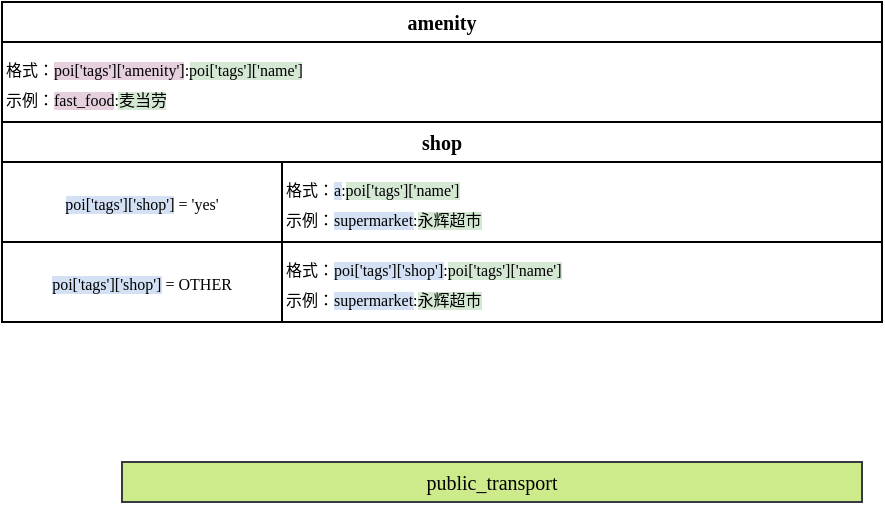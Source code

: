 <mxfile version="26.2.8">
  <diagram name="第 1 页" id="5GmKmM-aRcAU6IhC1Y0I">
    <mxGraphModel dx="571" dy="314" grid="1" gridSize="10" guides="1" tooltips="1" connect="1" arrows="1" fold="1" page="1" pageScale="1" pageWidth="1654" pageHeight="1169" math="0" shadow="0">
      <root>
        <mxCell id="0" />
        <mxCell id="1" parent="0" />
        <mxCell id="-z_SpKmIsZgEhdyyi4K2-20" value="&lt;span style=&quot;&quot; lang=&quot;EN-US&quot;&gt;&lt;font face=&quot;Maple Mono CN&quot; style=&quot;font-size: 10px;&quot;&gt;&lt;b style=&quot;&quot;&gt;amenity&lt;/b&gt;&lt;/font&gt;&lt;/span&gt;" style="rounded=0;whiteSpace=wrap;html=1;gradientDirection=north;align=center;" vertex="1" parent="1">
          <mxGeometry x="200" y="280" width="440" height="20" as="geometry" />
        </mxCell>
        <mxCell id="-z_SpKmIsZgEhdyyi4K2-22" value="&lt;font style=&quot;font-size: 10px;&quot; face=&quot;Comic Sans MS&quot;&gt;public_transport&lt;/font&gt;" style="rounded=0;whiteSpace=wrap;html=1;align=center;fillColor=#cdeb8b;strokeColor=#36393d;" vertex="1" parent="1">
          <mxGeometry x="260" y="510" width="370" height="20" as="geometry" />
        </mxCell>
        <mxCell id="-z_SpKmIsZgEhdyyi4K2-26" value="&lt;font style=&quot;font-size: 10px;&quot; face=&quot;Comic Sans MS&quot;&gt;&lt;b&gt;shop&lt;/b&gt;&lt;/font&gt;" style="rounded=0;whiteSpace=wrap;html=1;align=center;" vertex="1" parent="1">
          <mxGeometry x="200" y="340" width="440" height="20" as="geometry" />
        </mxCell>
        <mxCell id="-z_SpKmIsZgEhdyyi4K2-27" value="&lt;font face=&quot;Maple Mono CN&quot;&gt;&lt;font style=&quot;font-size: 8px;&quot;&gt;格式：&lt;span style=&quot;background-color: rgb(230, 208, 222);&quot;&gt;poi[&#39;tags&#39;][&#39;amenity&#39;]&lt;/span&gt;:&lt;/font&gt;&lt;span style=&quot;font-size: 8px; background-color: rgb(213, 232, 212);&quot;&gt;poi[&#39;tags&#39;][&#39;name&#39;]&lt;/span&gt;&lt;/font&gt;&lt;div&gt;&lt;font face=&quot;Maple Mono CN&quot;&gt;&lt;font style=&quot;font-size: 8px;&quot;&gt;示例&lt;/font&gt;&lt;font style=&quot;font-size: 8px;&quot;&gt;：&lt;/font&gt;&lt;/font&gt;&lt;span style=&quot;font-size: 8px;&quot;&gt;&lt;font style=&quot;&quot; face=&quot;Maple Mono CN&quot;&gt;&lt;span style=&quot;background-color: rgb(230, 208, 222);&quot;&gt;fast_food&lt;/span&gt;:&lt;span style=&quot;background-color: rgb(213, 232, 212);&quot;&gt;麦当劳&lt;/span&gt;&lt;/font&gt;&lt;/span&gt;&lt;/div&gt;" style="rounded=0;whiteSpace=wrap;html=1;align=left;" vertex="1" parent="1">
          <mxGeometry x="200" y="300" width="440" height="40" as="geometry" />
        </mxCell>
        <mxCell id="-z_SpKmIsZgEhdyyi4K2-29" value="&lt;font face=&quot;Maple Mono CN&quot;&gt;&lt;font style=&quot;font-size: 8px;&quot;&gt;格式：&lt;span style=&quot;background-color: rgb(212, 225, 245);&quot;&gt;a&lt;/span&gt;:&lt;/font&gt;&lt;span style=&quot;font-size: 8px; background-color: rgb(213, 232, 212);&quot;&gt;poi[&#39;tags&#39;][&#39;name&#39;]&lt;/span&gt;&lt;/font&gt;&lt;div&gt;&lt;font style=&quot;font-family: &amp;quot;Maple Mono CN&amp;quot;; font-size: 8px;&quot;&gt;示例&lt;/font&gt;&lt;font style=&quot;font-family: &amp;quot;Maple Mono CN&amp;quot;; font-size: 8px;&quot;&gt;：&lt;/font&gt;&lt;font style=&quot;&quot; face=&quot;Maple Mono CN&quot;&gt;&lt;span style=&quot;font-size: 8px; background-color: rgb(212, 225, 245);&quot;&gt;supermarket&lt;/span&gt;&lt;/font&gt;&lt;span style=&quot;font-family: &amp;quot;Maple Mono CN&amp;quot;; font-size: 8px; background-color: transparent; color: light-dark(rgb(0, 0, 0), rgb(255, 255, 255));&quot;&gt;:&lt;/span&gt;&lt;span style=&quot;font-family: &amp;quot;Maple Mono CN&amp;quot;; font-size: 8px; color: light-dark(rgb(0, 0, 0), rgb(255, 255, 255)); background-color: rgb(213, 232, 212);&quot;&gt;永辉超市&lt;/span&gt;&lt;/div&gt;" style="rounded=0;whiteSpace=wrap;html=1;align=left;" vertex="1" parent="1">
          <mxGeometry x="340" y="360" width="300" height="40" as="geometry" />
        </mxCell>
        <mxCell id="-z_SpKmIsZgEhdyyi4K2-30" value="&lt;span style=&quot;font-family: &amp;quot;Maple Mono CN&amp;quot;; font-size: 8px; text-align: left; background-color: rgb(212, 225, 245);&quot;&gt;poi[&#39;tags&#39;][&#39;shop&#39;]&lt;/span&gt;&lt;span style=&quot;font-family: &amp;quot;Maple Mono CN&amp;quot;; font-size: 8px; text-align: left;&quot;&gt; = &#39;yes&#39;&lt;/span&gt;" style="rounded=0;whiteSpace=wrap;html=1;" vertex="1" parent="1">
          <mxGeometry x="200" y="360" width="140" height="40" as="geometry" />
        </mxCell>
        <mxCell id="-z_SpKmIsZgEhdyyi4K2-31" value="&lt;span style=&quot;font-family: &amp;quot;Maple Mono CN&amp;quot;; font-size: 8px; text-align: left; background-color: rgb(212, 225, 245);&quot;&gt;poi[&#39;tags&#39;][&#39;shop&#39;]&lt;/span&gt;&lt;span style=&quot;font-family: &amp;quot;Maple Mono CN&amp;quot;; font-size: 8px; text-align: left;&quot;&gt; = OTHER&lt;/span&gt;" style="rounded=0;whiteSpace=wrap;html=1;" vertex="1" parent="1">
          <mxGeometry x="200" y="400" width="140" height="40" as="geometry" />
        </mxCell>
        <mxCell id="-z_SpKmIsZgEhdyyi4K2-32" value="&lt;font face=&quot;Maple Mono CN&quot;&gt;&lt;font style=&quot;font-size: 8px;&quot;&gt;格式：&lt;span style=&quot;background-color: rgb(212, 225, 245);&quot;&gt;poi[&#39;tags&#39;][&#39;shop&#39;]&lt;/span&gt;:&lt;/font&gt;&lt;span style=&quot;font-size: 8px; background-color: rgb(213, 232, 212);&quot;&gt;poi[&#39;tags&#39;][&#39;name&#39;]&lt;/span&gt;&lt;/font&gt;&lt;div&gt;&lt;font style=&quot;font-family: &amp;quot;Maple Mono CN&amp;quot;; font-size: 8px;&quot;&gt;示例&lt;/font&gt;&lt;font style=&quot;font-family: &amp;quot;Maple Mono CN&amp;quot;; font-size: 8px;&quot;&gt;：&lt;/font&gt;&lt;font style=&quot;&quot; face=&quot;Maple Mono CN&quot;&gt;&lt;span style=&quot;font-size: 8px; background-color: rgb(212, 225, 245);&quot;&gt;supermarket&lt;/span&gt;&lt;/font&gt;&lt;span style=&quot;font-family: &amp;quot;Maple Mono CN&amp;quot;; font-size: 8px; background-color: transparent; color: light-dark(rgb(0, 0, 0), rgb(255, 255, 255));&quot;&gt;:&lt;/span&gt;&lt;span style=&quot;font-family: &amp;quot;Maple Mono CN&amp;quot;; font-size: 8px; color: light-dark(rgb(0, 0, 0), rgb(255, 255, 255)); background-color: rgb(213, 232, 212);&quot;&gt;永辉超市&lt;/span&gt;&lt;/div&gt;" style="rounded=0;whiteSpace=wrap;html=1;align=left;" vertex="1" parent="1">
          <mxGeometry x="340" y="400" width="300" height="40" as="geometry" />
        </mxCell>
      </root>
    </mxGraphModel>
  </diagram>
</mxfile>
